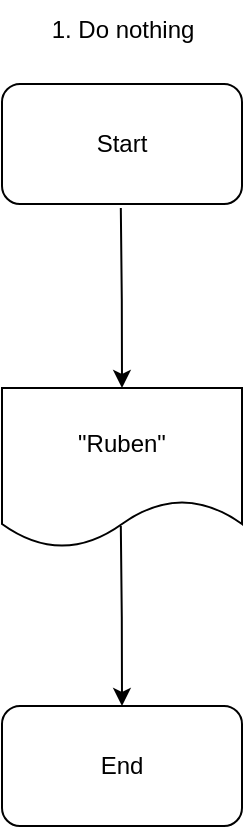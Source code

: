 <mxfile version="24.6.4" type="device">
  <diagram name="Page-1" id="W2ZwtVP6RtgHLsqowCTj">
    <mxGraphModel dx="461" dy="484" grid="1" gridSize="10" guides="1" tooltips="1" connect="1" arrows="1" fold="1" page="1" pageScale="1" pageWidth="850" pageHeight="1100" math="0" shadow="0">
      <root>
        <mxCell id="0" />
        <mxCell id="1" parent="0" />
        <mxCell id="qWTteXUrTTnKCtZ3xHiV-3" style="edgeStyle=orthogonalEdgeStyle;rounded=0;orthogonalLoop=1;jettySize=auto;html=1;exitX=0.5;exitY=1;exitDx=0;exitDy=0;entryX=0.5;entryY=0;entryDx=0;entryDy=0;" edge="1" parent="1">
          <mxGeometry relative="1" as="geometry">
            <mxPoint x="199.41" y="120" as="sourcePoint" />
            <mxPoint x="200.0" y="210" as="targetPoint" />
          </mxGeometry>
        </mxCell>
        <mxCell id="qWTteXUrTTnKCtZ3xHiV-1" value="Start" style="rounded=1;whiteSpace=wrap;html=1;" vertex="1" parent="1">
          <mxGeometry x="140" y="58" width="120" height="60" as="geometry" />
        </mxCell>
        <mxCell id="qWTteXUrTTnKCtZ3xHiV-2" value="End" style="rounded=1;whiteSpace=wrap;html=1;" vertex="1" parent="1">
          <mxGeometry x="140" y="369" width="120" height="60" as="geometry" />
        </mxCell>
        <mxCell id="qWTteXUrTTnKCtZ3xHiV-4" value="1. Do nothing" style="text;html=1;align=center;verticalAlign=middle;resizable=0;points=[];autosize=1;strokeColor=none;fillColor=none;" vertex="1" parent="1">
          <mxGeometry x="155" y="16" width="90" height="30" as="geometry" />
        </mxCell>
        <mxCell id="qWTteXUrTTnKCtZ3xHiV-5" value="&quot;Ruben&quot;" style="shape=document;whiteSpace=wrap;html=1;boundedLbl=1;" vertex="1" parent="1">
          <mxGeometry x="140" y="210" width="120" height="80" as="geometry" />
        </mxCell>
        <mxCell id="qWTteXUrTTnKCtZ3xHiV-6" style="edgeStyle=orthogonalEdgeStyle;rounded=0;orthogonalLoop=1;jettySize=auto;html=1;exitX=0.5;exitY=1;exitDx=0;exitDy=0;entryX=0.5;entryY=0;entryDx=0;entryDy=0;" edge="1" parent="1">
          <mxGeometry relative="1" as="geometry">
            <mxPoint x="199.41" y="279" as="sourcePoint" />
            <mxPoint x="200.0" y="369" as="targetPoint" />
          </mxGeometry>
        </mxCell>
      </root>
    </mxGraphModel>
  </diagram>
</mxfile>
